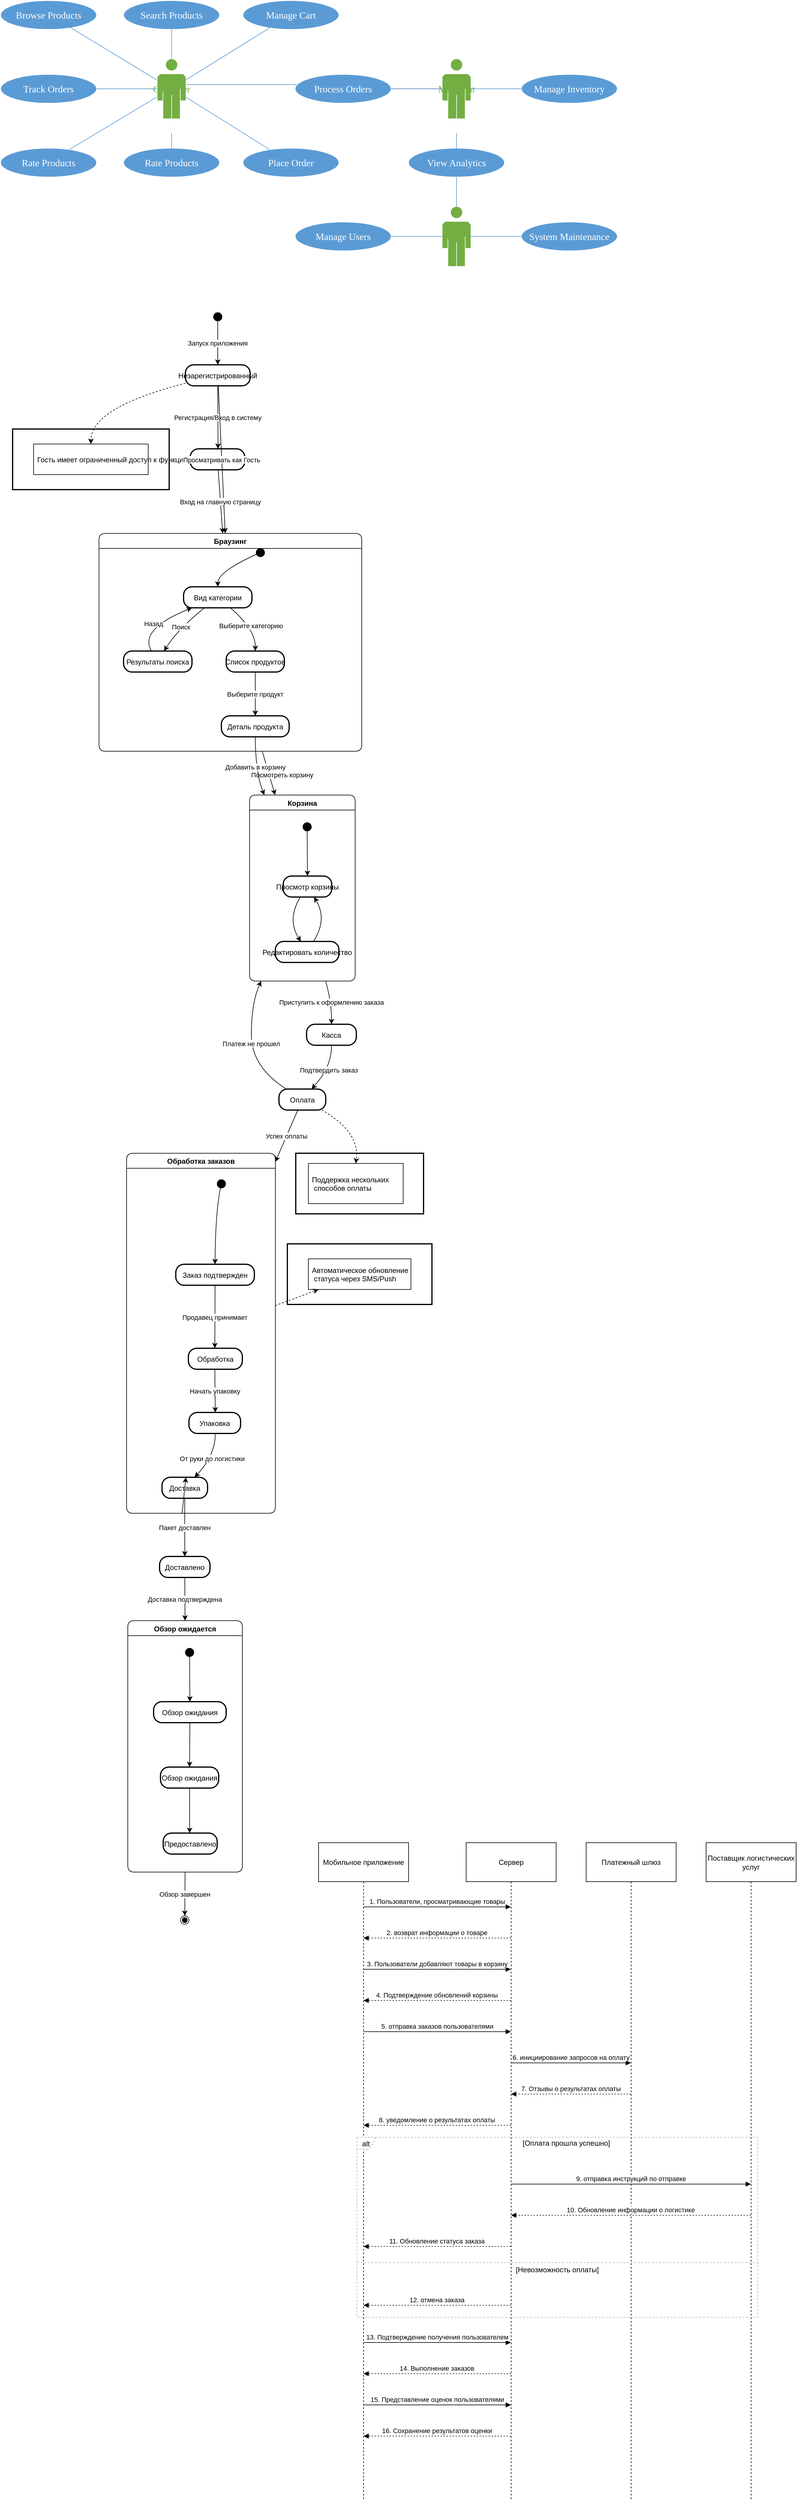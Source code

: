 <mxfile version="24.8.4">
  <diagram name="第 1 页" id="wwY3xmJCHLe45yV9o_6J">
    <mxGraphModel dx="892" dy="1092" grid="1" gridSize="10" guides="1" tooltips="1" connect="1" arrows="1" fold="1" page="1" pageScale="1" pageWidth="827" pageHeight="1169" math="0" shadow="0">
      <root>
        <mxCell id="0" />
        <mxCell id="1" parent="0" />
        <mxCell id="V42VJBwkG84j1yjDxVRs-54" style="vsdxID=21;fillColor=none;gradientColor=none;shape=stencil(TY1LDoAgDAWvQnoBcOGu9C4kVCEqEMDf7Y2wYfkmeTNYnEksSs1x49vb6jT44Dj7CoRLzLzmeAZLmEx1hEe8WDwaFIhXw6xAEu4+NDapkcp+6OZ/jzLZsvQB);strokeColor=#5b9bd5;labelBackgroundColor=#ffffff;rounded=0;html=1;whiteSpace=wrap;" parent="1" vertex="1">
          <mxGeometry x="1340" y="700" width="201" height="20" as="geometry" />
        </mxCell>
        <mxCell id="imO23gWqiiUHGOybNOLo-2" value="" style="ellipse;fillColor=strokeColor;" parent="1" vertex="1">
          <mxGeometry x="1395" y="1090" width="14" height="14" as="geometry" />
        </mxCell>
        <mxCell id="imO23gWqiiUHGOybNOLo-3" value="Незарегистрированный" style="rounded=1;arcSize=40;strokeWidth=2" parent="1" vertex="1">
          <mxGeometry x="1348" y="1177" width="108" height="35" as="geometry" />
        </mxCell>
        <mxCell id="imO23gWqiiUHGOybNOLo-4" value="Registered" style="rounded=1;arcSize=40;strokeWidth=2" parent="1" vertex="1">
          <mxGeometry x="1356" y="1317" width="91" height="35" as="geometry" />
        </mxCell>
        <mxCell id="imO23gWqiiUHGOybNOLo-5" value="Браузинг" style="swimlane;fontStyle=1;align=center;verticalAlign=middle;startSize=25;container=0;collapsible=0;rounded=1;arcSize=14;dropTarget=0;" parent="1" vertex="1">
          <mxGeometry x="1204" y="1458" width="438" height="363" as="geometry" />
        </mxCell>
        <mxCell id="imO23gWqiiUHGOybNOLo-6" value="" style="ellipse;fillColor=strokeColor;" parent="1" vertex="1">
          <mxGeometry x="1466" y="1483" width="14" height="14" as="geometry" />
        </mxCell>
        <mxCell id="imO23gWqiiUHGOybNOLo-7" value="Вид категории" style="rounded=1;arcSize=40;strokeWidth=2" parent="1" vertex="1">
          <mxGeometry x="1345" y="1547" width="114" height="35" as="geometry" />
        </mxCell>
        <mxCell id="imO23gWqiiUHGOybNOLo-8" value="Результаты поиска" style="rounded=1;arcSize=40;strokeWidth=2" parent="1" vertex="1">
          <mxGeometry x="1245" y="1654" width="114" height="35" as="geometry" />
        </mxCell>
        <mxCell id="imO23gWqiiUHGOybNOLo-9" value="Список продуктов" style="rounded=1;arcSize=40;strokeWidth=2" parent="1" vertex="1">
          <mxGeometry x="1416" y="1654" width="97" height="35" as="geometry" />
        </mxCell>
        <mxCell id="imO23gWqiiUHGOybNOLo-10" value="Деталь продукта" style="rounded=1;arcSize=40;strokeWidth=2" parent="1" vertex="1">
          <mxGeometry x="1408" y="1762" width="113" height="35" as="geometry" />
        </mxCell>
        <mxCell id="imO23gWqiiUHGOybNOLo-11" value="Корзина" style="swimlane;fontStyle=1;align=center;verticalAlign=middle;startSize=25;container=0;collapsible=0;rounded=1;arcSize=14;dropTarget=0;verticalAlign=top;" parent="1" vertex="1">
          <mxGeometry x="1455" y="1894" width="176" height="310" as="geometry" />
        </mxCell>
        <mxCell id="imO23gWqiiUHGOybNOLo-12" value="" style="ellipse;fillColor=strokeColor;" parent="imO23gWqiiUHGOybNOLo-11" vertex="1">
          <mxGeometry x="89" y="46" width="14" height="14" as="geometry" />
        </mxCell>
        <mxCell id="imO23gWqiiUHGOybNOLo-13" value="Просмотр корзины" style="rounded=1;arcSize=40;strokeWidth=2" parent="imO23gWqiiUHGOybNOLo-11" vertex="1">
          <mxGeometry x="56" y="135" width="81" height="35" as="geometry" />
        </mxCell>
        <mxCell id="imO23gWqiiUHGOybNOLo-14" value="Редактировать количество" style="rounded=1;arcSize=40;strokeWidth=2" parent="imO23gWqiiUHGOybNOLo-11" vertex="1">
          <mxGeometry x="43" y="244" width="106" height="35" as="geometry" />
        </mxCell>
        <mxCell id="imO23gWqiiUHGOybNOLo-15" value="" style="curved=1;startArrow=none;;exitX=0.51;exitY=0.96;entryX=0.5;entryY=-0.01;rounded=0;" parent="imO23gWqiiUHGOybNOLo-11" source="imO23gWqiiUHGOybNOLo-12" target="imO23gWqiiUHGOybNOLo-13" edge="1">
          <mxGeometry relative="1" as="geometry">
            <Array as="points" />
          </mxGeometry>
        </mxCell>
        <mxCell id="imO23gWqiiUHGOybNOLo-16" value="" style="curved=1;startArrow=none;;exitX=0.36;exitY=0.98;entryX=0.4;entryY=0;rounded=0;" parent="imO23gWqiiUHGOybNOLo-11" source="imO23gWqiiUHGOybNOLo-13" target="imO23gWqiiUHGOybNOLo-14" edge="1">
          <mxGeometry relative="1" as="geometry">
            <Array as="points">
              <mxPoint x="62" y="207" />
            </Array>
          </mxGeometry>
        </mxCell>
        <mxCell id="imO23gWqiiUHGOybNOLo-17" value="" style="curved=1;startArrow=none;;exitX=0.6;exitY=0;entryX=0.63;entryY=0.98;rounded=0;" parent="imO23gWqiiUHGOybNOLo-11" source="imO23gWqiiUHGOybNOLo-14" target="imO23gWqiiUHGOybNOLo-13" edge="1">
          <mxGeometry relative="1" as="geometry">
            <Array as="points">
              <mxPoint x="130" y="207" />
            </Array>
          </mxGeometry>
        </mxCell>
        <mxCell id="imO23gWqiiUHGOybNOLo-18" value="Касса" style="rounded=1;arcSize=40;strokeWidth=2" parent="1" vertex="1">
          <mxGeometry x="1550" y="2276" width="83" height="35" as="geometry" />
        </mxCell>
        <mxCell id="imO23gWqiiUHGOybNOLo-19" value="Оплата" style="rounded=1;arcSize=40;strokeWidth=2" parent="1" vertex="1">
          <mxGeometry x="1504" y="2384" width="78" height="35" as="geometry" />
        </mxCell>
        <mxCell id="imO23gWqiiUHGOybNOLo-20" value="Обработка заказов" style="swimlane;fontStyle=1;align=center;verticalAlign=middle;startSize=25;container=0;collapsible=0;rounded=1;arcSize=14;dropTarget=0;" parent="1" vertex="1">
          <mxGeometry x="1250" y="2491" width="248" height="600" as="geometry" />
        </mxCell>
        <mxCell id="imO23gWqiiUHGOybNOLo-21" value="" style="ellipse;fillColor=strokeColor;" parent="1" vertex="1">
          <mxGeometry x="1401" y="2535" width="14" height="14" as="geometry" />
        </mxCell>
        <mxCell id="imO23gWqiiUHGOybNOLo-22" value="Заказ подтвержден" style="rounded=1;arcSize=40;strokeWidth=2" parent="1" vertex="1">
          <mxGeometry x="1332" y="2676" width="131" height="35" as="geometry" />
        </mxCell>
        <mxCell id="imO23gWqiiUHGOybNOLo-23" value="Обработка" style="rounded=1;arcSize=40;strokeWidth=2" parent="1" vertex="1">
          <mxGeometry x="1353" y="2816" width="90" height="35" as="geometry" />
        </mxCell>
        <mxCell id="imO23gWqiiUHGOybNOLo-24" value="Упаковка" style="rounded=1;arcSize=40;strokeWidth=2" parent="1" vertex="1">
          <mxGeometry x="1354" y="2923" width="86" height="35" as="geometry" />
        </mxCell>
        <mxCell id="imO23gWqiiUHGOybNOLo-25" value="Доставка" style="rounded=1;arcSize=40;strokeWidth=2" parent="1" vertex="1">
          <mxGeometry x="1309" y="3031" width="76" height="35" as="geometry" />
        </mxCell>
        <mxCell id="imO23gWqiiUHGOybNOLo-26" value="Доставлено" style="rounded=1;arcSize=40;strokeWidth=2" parent="1" vertex="1">
          <mxGeometry x="1305" y="3163" width="84" height="35" as="geometry" />
        </mxCell>
        <mxCell id="imO23gWqiiUHGOybNOLo-27" value="Обзор ожидается" style="swimlane;fontStyle=1;align=center;verticalAlign=middle;startSize=25;container=0;collapsible=0;rounded=1;arcSize=14;dropTarget=0;verticalAlign=top;" parent="1" vertex="1">
          <mxGeometry x="1252" y="3270" width="191" height="419" as="geometry" />
        </mxCell>
        <mxCell id="imO23gWqiiUHGOybNOLo-28" value="" style="ellipse;fillColor=strokeColor;" parent="imO23gWqiiUHGOybNOLo-27" vertex="1">
          <mxGeometry x="96" y="46" width="14" height="14" as="geometry" />
        </mxCell>
        <mxCell id="imO23gWqiiUHGOybNOLo-29" value="Обзор ожидания" style="rounded=1;arcSize=40;strokeWidth=2" parent="imO23gWqiiUHGOybNOLo-27" vertex="1">
          <mxGeometry x="43" y="135" width="121" height="35" as="geometry" />
        </mxCell>
        <mxCell id="imO23gWqiiUHGOybNOLo-30" value="Обзор ожидания" style="rounded=1;arcSize=40;strokeWidth=2" parent="imO23gWqiiUHGOybNOLo-27" vertex="1">
          <mxGeometry x="54.5" y="244" width="97" height="35" as="geometry" />
        </mxCell>
        <mxCell id="imO23gWqiiUHGOybNOLo-31" value="Предоставлено" style="rounded=1;arcSize=40;strokeWidth=2" parent="imO23gWqiiUHGOybNOLo-27" vertex="1">
          <mxGeometry x="59" y="354" width="90" height="35" as="geometry" />
        </mxCell>
        <mxCell id="imO23gWqiiUHGOybNOLo-32" value="" style="curved=1;startArrow=none;;exitX=0.52;exitY=0.96;entryX=0.5;entryY=-0.01;rounded=0;" parent="imO23gWqiiUHGOybNOLo-27" source="imO23gWqiiUHGOybNOLo-28" target="imO23gWqiiUHGOybNOLo-29" edge="1">
          <mxGeometry relative="1" as="geometry">
            <Array as="points" />
          </mxGeometry>
        </mxCell>
        <mxCell id="imO23gWqiiUHGOybNOLo-33" value="" style="curved=1;startArrow=none;;exitX=0.5;exitY=0.98;entryX=0.5;entryY=0;rounded=0;" parent="imO23gWqiiUHGOybNOLo-27" source="imO23gWqiiUHGOybNOLo-29" target="imO23gWqiiUHGOybNOLo-30" edge="1">
          <mxGeometry relative="1" as="geometry">
            <Array as="points" />
          </mxGeometry>
        </mxCell>
        <mxCell id="imO23gWqiiUHGOybNOLo-34" value="" style="curved=1;startArrow=none;;exitX=0.5;exitY=1;entryX=0.49;entryY=0;rounded=0;" parent="imO23gWqiiUHGOybNOLo-27" source="imO23gWqiiUHGOybNOLo-30" target="imO23gWqiiUHGOybNOLo-31" edge="1">
          <mxGeometry relative="1" as="geometry">
            <Array as="points" />
          </mxGeometry>
        </mxCell>
        <mxCell id="imO23gWqiiUHGOybNOLo-35" value="" style="ellipse;shape=endState;fillColor=strokeColor;" parent="1" vertex="1">
          <mxGeometry x="1340" y="3762" width="14" height="14" as="geometry" />
        </mxCell>
        <mxCell id="imO23gWqiiUHGOybNOLo-36" value="Guest has limited access&#xa;        to features" style="whiteSpace=wrap;strokeWidth=2;" parent="1" vertex="1">
          <mxGeometry x="1060" y="1284" width="261" height="101" as="geometry" />
        </mxCell>
        <mxCell id="imO23gWqiiUHGOybNOLo-37" value="Гость имеет ограниченный доступ к функциям" style="align=left;spacingLeft=4;" parent="1" vertex="1">
          <mxGeometry x="1095" y="1309" width="191" height="51" as="geometry" />
        </mxCell>
        <mxCell id="imO23gWqiiUHGOybNOLo-38" value="Supports multiple&#xa;        payment methods" style="whiteSpace=wrap;strokeWidth=2;" parent="1" vertex="1">
          <mxGeometry x="1532" y="2491" width="213" height="101" as="geometry" />
        </mxCell>
        <mxCell id="imO23gWqiiUHGOybNOLo-39" value="Поддержка нескольких&#xa; способов оплаты" style="align=left;spacingLeft=4;" parent="1" vertex="1">
          <mxGeometry x="1553" y="2508" width="158" height="67" as="geometry" />
        </mxCell>
        <mxCell id="imO23gWqiiUHGOybNOLo-40" value="Automated status&#xa;        updates via SMS/Push" style="whiteSpace=wrap;strokeWidth=2;" parent="1" vertex="1">
          <mxGeometry x="1518" y="2642" width="241" height="101" as="geometry" />
        </mxCell>
        <mxCell id="imO23gWqiiUHGOybNOLo-41" value="Автоматическое обновление&#xa; статуса через SMS/Push" style="align=left;spacingLeft=4;" parent="1" vertex="1">
          <mxGeometry x="1553" y="2667" width="171" height="51" as="geometry" />
        </mxCell>
        <mxCell id="imO23gWqiiUHGOybNOLo-42" value="Запуск приложения" style="curved=1;startArrow=none;;exitX=0.51;exitY=1;entryX=0.5;entryY=-0.01;rounded=0;" parent="1" source="imO23gWqiiUHGOybNOLo-2" target="imO23gWqiiUHGOybNOLo-3" edge="1">
          <mxGeometry relative="1" as="geometry">
            <Array as="points" />
          </mxGeometry>
        </mxCell>
        <mxCell id="imO23gWqiiUHGOybNOLo-43" value="Регистрация/Вход в систему" style="curved=1;startArrow=none;;exitX=0.5;exitY=0.98;entryX=0.51;entryY=0.01;rounded=0;" parent="1" source="imO23gWqiiUHGOybNOLo-3" target="imO23gWqiiUHGOybNOLo-4" edge="1">
          <mxGeometry relative="1" as="geometry">
            <Array as="points" />
          </mxGeometry>
        </mxCell>
        <mxCell id="imO23gWqiiUHGOybNOLo-44" value="" style="curved=1;startArrow=none;;exitX=-0.02;exitY=0.72;entryX=0.5;entryY=0;rounded=0;" parent="1" source="imO23gWqiiUHGOybNOLo-6" target="imO23gWqiiUHGOybNOLo-7" edge="1">
          <mxGeometry relative="1" as="geometry">
            <Array as="points">
              <mxPoint x="1402" y="1522" />
            </Array>
          </mxGeometry>
        </mxCell>
        <mxCell id="imO23gWqiiUHGOybNOLo-45" value="Поиск" style="curved=1;startArrow=none;;exitX=0.31;exitY=0.99;entryX=0.59;entryY=0.01;rounded=0;" parent="1" source="imO23gWqiiUHGOybNOLo-7" target="imO23gWqiiUHGOybNOLo-8" edge="1">
          <mxGeometry relative="1" as="geometry">
            <Array as="points">
              <mxPoint x="1335" y="1618" />
            </Array>
          </mxGeometry>
        </mxCell>
        <mxCell id="imO23gWqiiUHGOybNOLo-46" value="Назад" style="curved=1;startArrow=none;;exitX=0.41;exitY=0.01;entryX=0.13;entryY=0.99;rounded=0;" parent="1" source="imO23gWqiiUHGOybNOLo-8" target="imO23gWqiiUHGOybNOLo-7" edge="1">
          <mxGeometry relative="1" as="geometry">
            <Array as="points">
              <mxPoint x="1270" y="1618" />
            </Array>
          </mxGeometry>
        </mxCell>
        <mxCell id="imO23gWqiiUHGOybNOLo-47" value="Выберите категорию" style="curved=1;startArrow=none;;exitX=0.68;exitY=0.99;entryX=0.5;entryY=0.01;rounded=0;" parent="1" source="imO23gWqiiUHGOybNOLo-7" target="imO23gWqiiUHGOybNOLo-9" edge="1">
          <mxGeometry relative="1" as="geometry">
            <Array as="points">
              <mxPoint x="1465" y="1618" />
            </Array>
          </mxGeometry>
        </mxCell>
        <mxCell id="imO23gWqiiUHGOybNOLo-48" value="Выберите продукт" style="curved=1;startArrow=none;;exitX=0.5;exitY=1;entryX=0.5;entryY=-0.01;rounded=0;" parent="1" source="imO23gWqiiUHGOybNOLo-9" target="imO23gWqiiUHGOybNOLo-10" edge="1">
          <mxGeometry relative="1" as="geometry">
            <Array as="points" />
          </mxGeometry>
        </mxCell>
        <mxCell id="imO23gWqiiUHGOybNOLo-49" value="Подтвердить заказ" style="curved=1;startArrow=none;;exitX=0.5;exitY=1;entryX=0.7;entryY=-0.01;rounded=0;" parent="1" source="imO23gWqiiUHGOybNOLo-18" target="imO23gWqiiUHGOybNOLo-19" edge="1">
          <mxGeometry relative="1" as="geometry">
            <Array as="points">
              <mxPoint x="1592" y="2347" />
            </Array>
          </mxGeometry>
        </mxCell>
        <mxCell id="imO23gWqiiUHGOybNOLo-50" value="" style="curved=1;startArrow=none;;exitX=0.37;exitY=0.97;entryX=0.5;entryY=-0.01;rounded=0;" parent="1" source="imO23gWqiiUHGOybNOLo-21" target="imO23gWqiiUHGOybNOLo-22" edge="1">
          <mxGeometry relative="1" as="geometry">
            <Array as="points">
              <mxPoint x="1398" y="2592" />
            </Array>
          </mxGeometry>
        </mxCell>
        <mxCell id="imO23gWqiiUHGOybNOLo-51" value="Продавец принимает" style="curved=1;startArrow=none;;exitX=0.5;exitY=0.98;entryX=0.49;entryY=0;rounded=0;" parent="1" source="imO23gWqiiUHGOybNOLo-22" target="imO23gWqiiUHGOybNOLo-23" edge="1">
          <mxGeometry x="0.009" relative="1" as="geometry">
            <Array as="points" />
            <mxPoint as="offset" />
          </mxGeometry>
        </mxCell>
        <mxCell id="imO23gWqiiUHGOybNOLo-52" value="Начать упаковку" style="curved=1;startArrow=none;;exitX=0.49;exitY=0.99;entryX=0.51;entryY=0.01;rounded=0;" parent="1" source="imO23gWqiiUHGOybNOLo-23" target="imO23gWqiiUHGOybNOLo-24" edge="1">
          <mxGeometry relative="1" as="geometry">
            <Array as="points" />
          </mxGeometry>
        </mxCell>
        <mxCell id="imO23gWqiiUHGOybNOLo-53" value="От руки до логистики" style="curved=1;startArrow=none;;exitX=0.51;exitY=1;entryX=0.72;entryY=-0.01;rounded=0;" parent="1" source="imO23gWqiiUHGOybNOLo-24" target="imO23gWqiiUHGOybNOLo-25" edge="1">
          <mxGeometry relative="1" as="geometry">
            <Array as="points">
              <mxPoint x="1398" y="2994" />
            </Array>
          </mxGeometry>
        </mxCell>
        <mxCell id="imO23gWqiiUHGOybNOLo-54" value="Пакет доставлен" style="curved=1;startArrow=none;;exitX=0.5;exitY=0.98;entryX=0.5;entryY=0;rounded=0;" parent="1" source="imO23gWqiiUHGOybNOLo-25" target="imO23gWqiiUHGOybNOLo-26" edge="1">
          <mxGeometry relative="1" as="geometry">
            <Array as="points" />
          </mxGeometry>
        </mxCell>
        <mxCell id="imO23gWqiiUHGOybNOLo-55" value="" style="curved=1;dashed=1;startArrow=none;;exitX=0;exitY=0.88;entryX=0.5;entryY=0;rounded=0;" parent="1" source="imO23gWqiiUHGOybNOLo-3" target="imO23gWqiiUHGOybNOLo-37" edge="1">
          <mxGeometry relative="1" as="geometry">
            <Array as="points">
              <mxPoint x="1191" y="1248" />
            </Array>
          </mxGeometry>
        </mxCell>
        <mxCell id="imO23gWqiiUHGOybNOLo-56" value="" style="curved=1;dashed=1;startArrow=none;;exitX=0.9;exitY=0.98;entryX=0.5;entryY=0;rounded=0;" parent="1" source="imO23gWqiiUHGOybNOLo-19" target="imO23gWqiiUHGOybNOLo-39" edge="1">
          <mxGeometry relative="1" as="geometry">
            <Array as="points">
              <mxPoint x="1639" y="2455" />
            </Array>
          </mxGeometry>
        </mxCell>
        <mxCell id="imO23gWqiiUHGOybNOLo-57" value="Просматривать как Гость" style="curved=1;startArrow=none;;rounded=0;" parent="1" source="imO23gWqiiUHGOybNOLo-3" target="imO23gWqiiUHGOybNOLo-5" edge="1">
          <mxGeometry relative="1" as="geometry">
            <Array as="points" />
          </mxGeometry>
        </mxCell>
        <mxCell id="imO23gWqiiUHGOybNOLo-58" value="Вход на главную страницу" style="curved=1;startArrow=none;;rounded=0;" parent="1" source="imO23gWqiiUHGOybNOLo-4" target="imO23gWqiiUHGOybNOLo-5" edge="1">
          <mxGeometry x="-0.003" relative="1" as="geometry">
            <Array as="points" />
            <mxPoint as="offset" />
          </mxGeometry>
        </mxCell>
        <mxCell id="imO23gWqiiUHGOybNOLo-59" value="Посмотреть корзину" style="curved=1;startArrow=none;;rounded=0;" parent="1" source="imO23gWqiiUHGOybNOLo-5" target="imO23gWqiiUHGOybNOLo-11" edge="1">
          <mxGeometry x="0.234" y="21" relative="1" as="geometry">
            <Array as="points" />
            <mxPoint as="offset" />
          </mxGeometry>
        </mxCell>
        <mxCell id="imO23gWqiiUHGOybNOLo-60" value="Добавить в корзину" style="curved=1;startArrow=none;;exitX=0.5;exitY=0.98;entryX=0.14;entryY=0;rounded=0;" parent="1" source="imO23gWqiiUHGOybNOLo-10" target="imO23gWqiiUHGOybNOLo-11" edge="1">
          <mxGeometry relative="1" as="geometry">
            <Array as="points">
              <mxPoint x="1465" y="1858" />
            </Array>
          </mxGeometry>
        </mxCell>
        <mxCell id="imO23gWqiiUHGOybNOLo-61" value="Приступить к оформлению заказа" style="curved=1;startArrow=none;;exitX=0.72;exitY=1;entryX=0.5;entryY=0.01;rounded=0;" parent="1" source="imO23gWqiiUHGOybNOLo-11" target="imO23gWqiiUHGOybNOLo-18" edge="1">
          <mxGeometry relative="1" as="geometry">
            <Array as="points">
              <mxPoint x="1592" y="2240" />
            </Array>
          </mxGeometry>
        </mxCell>
        <mxCell id="imO23gWqiiUHGOybNOLo-62" value="Платеж не прошел" style="curved=1;startArrow=none;;exitX=0.15;exitY=-0.01;entryX=0.11;entryY=1;rounded=0;" parent="1" source="imO23gWqiiUHGOybNOLo-19" target="imO23gWqiiUHGOybNOLo-11" edge="1">
          <mxGeometry relative="1" as="geometry">
            <Array as="points">
              <mxPoint x="1458" y="2347" />
              <mxPoint x="1458" y="2240" />
            </Array>
          </mxGeometry>
        </mxCell>
        <mxCell id="imO23gWqiiUHGOybNOLo-63" value="Успех оплаты" style="curved=1;startArrow=none;;rounded=0;" parent="1" source="imO23gWqiiUHGOybNOLo-19" target="imO23gWqiiUHGOybNOLo-20" edge="1">
          <mxGeometry relative="1" as="geometry">
            <Array as="points" />
          </mxGeometry>
        </mxCell>
        <mxCell id="imO23gWqiiUHGOybNOLo-64" value="" style="curved=1;startArrow=none;;rounded=0;" parent="1" source="imO23gWqiiUHGOybNOLo-20" target="imO23gWqiiUHGOybNOLo-25" edge="1">
          <mxGeometry relative="1" as="geometry">
            <Array as="points" />
          </mxGeometry>
        </mxCell>
        <mxCell id="imO23gWqiiUHGOybNOLo-65" value="Доставка подтверждена" style="curved=1;startArrow=none;;exitX=0.5;exitY=0.99;entryX=0.5;entryY=0;rounded=0;" parent="1" source="imO23gWqiiUHGOybNOLo-26" target="imO23gWqiiUHGOybNOLo-27" edge="1">
          <mxGeometry relative="1" as="geometry">
            <Array as="points" />
          </mxGeometry>
        </mxCell>
        <mxCell id="imO23gWqiiUHGOybNOLo-66" value="Обзор завершен" style="curved=1;startArrow=none;;exitX=0.5;exitY=1;entryX=0.51;entryY=0.03;rounded=0;" parent="1" source="imO23gWqiiUHGOybNOLo-27" target="imO23gWqiiUHGOybNOLo-35" edge="1">
          <mxGeometry relative="1" as="geometry">
            <Array as="points" />
          </mxGeometry>
        </mxCell>
        <mxCell id="imO23gWqiiUHGOybNOLo-67" value="" style="curved=1;dashed=1;startArrow=none;;rounded=0;" parent="1" source="imO23gWqiiUHGOybNOLo-20" target="imO23gWqiiUHGOybNOLo-41" edge="1">
          <mxGeometry relative="1" as="geometry">
            <Array as="points" />
          </mxGeometry>
        </mxCell>
        <mxCell id="iaK-Wa7Srh3nXlBvaMrI-2" value="Мобильное приложение" style="shape=umlLifeline;perimeter=lifelinePerimeter;whiteSpace=wrap;container=1;dropTarget=0;collapsible=0;recursiveResize=0;outlineConnect=0;portConstraint=eastwest;newEdgeStyle={&quot;edgeStyle&quot;:&quot;elbowEdgeStyle&quot;,&quot;elbow&quot;:&quot;vertical&quot;,&quot;curved&quot;:0,&quot;rounded&quot;:0};size=65;" vertex="1" parent="1">
          <mxGeometry x="1570" y="3640" width="150" height="1094" as="geometry" />
        </mxCell>
        <mxCell id="iaK-Wa7Srh3nXlBvaMrI-3" value="Сервер" style="shape=umlLifeline;perimeter=lifelinePerimeter;whiteSpace=wrap;container=1;dropTarget=0;collapsible=0;recursiveResize=0;outlineConnect=0;portConstraint=eastwest;newEdgeStyle={&quot;edgeStyle&quot;:&quot;elbowEdgeStyle&quot;,&quot;elbow&quot;:&quot;vertical&quot;,&quot;curved&quot;:0,&quot;rounded&quot;:0};size=65;" vertex="1" parent="1">
          <mxGeometry x="1816" y="3640" width="150" height="1094" as="geometry" />
        </mxCell>
        <mxCell id="iaK-Wa7Srh3nXlBvaMrI-4" value="Платежный шлюз" style="shape=umlLifeline;perimeter=lifelinePerimeter;whiteSpace=wrap;container=1;dropTarget=0;collapsible=0;recursiveResize=0;outlineConnect=0;portConstraint=eastwest;newEdgeStyle={&quot;edgeStyle&quot;:&quot;elbowEdgeStyle&quot;,&quot;elbow&quot;:&quot;vertical&quot;,&quot;curved&quot;:0,&quot;rounded&quot;:0};size=65;" vertex="1" parent="1">
          <mxGeometry x="2016" y="3640" width="150" height="1094" as="geometry" />
        </mxCell>
        <mxCell id="iaK-Wa7Srh3nXlBvaMrI-5" value="Поставщик логистических услуг" style="shape=umlLifeline;perimeter=lifelinePerimeter;whiteSpace=wrap;container=1;dropTarget=0;collapsible=0;recursiveResize=0;outlineConnect=0;portConstraint=eastwest;newEdgeStyle={&quot;edgeStyle&quot;:&quot;elbowEdgeStyle&quot;,&quot;elbow&quot;:&quot;vertical&quot;,&quot;curved&quot;:0,&quot;rounded&quot;:0};size=65;" vertex="1" parent="1">
          <mxGeometry x="2216" y="3640" width="150" height="1094" as="geometry" />
        </mxCell>
        <mxCell id="iaK-Wa7Srh3nXlBvaMrI-6" value="alt" style="shape=umlFrame;dashed=1;pointerEvents=0;dropTarget=0;strokeColor=#B3B3B3;height=20;width=30" vertex="1" parent="1">
          <mxGeometry x="1634" y="4131" width="668" height="300" as="geometry" />
        </mxCell>
        <mxCell id="iaK-Wa7Srh3nXlBvaMrI-7" value="[Оплата прошла успешно]" style="text;strokeColor=none;fillColor=none;align=center;verticalAlign=middle;whiteSpace=wrap;" vertex="1" parent="iaK-Wa7Srh3nXlBvaMrI-6">
          <mxGeometry x="30" width="638" height="20" as="geometry" />
        </mxCell>
        <mxCell id="iaK-Wa7Srh3nXlBvaMrI-8" value="[Невозможность оплаты]" style="shape=line;dashed=1;whiteSpace=wrap;verticalAlign=top;labelPosition=center;verticalLabelPosition=middle;align=center;strokeColor=#B3B3B3;" vertex="1" parent="iaK-Wa7Srh3nXlBvaMrI-6">
          <mxGeometry y="207" width="668" height="4" as="geometry" />
        </mxCell>
        <mxCell id="iaK-Wa7Srh3nXlBvaMrI-9" value="1. Пользователи, просматривающие товары" style="verticalAlign=bottom;edgeStyle=elbowEdgeStyle;elbow=vertical;curved=0;rounded=0;endArrow=block;" edge="1" parent="1" source="iaK-Wa7Srh3nXlBvaMrI-2" target="iaK-Wa7Srh3nXlBvaMrI-3">
          <mxGeometry relative="1" as="geometry">
            <Array as="points">
              <mxPoint x="1777" y="3747" />
            </Array>
          </mxGeometry>
        </mxCell>
        <mxCell id="iaK-Wa7Srh3nXlBvaMrI-10" value="2. возврат информации о товаре" style="verticalAlign=bottom;edgeStyle=elbowEdgeStyle;elbow=horizontal;curved=0;rounded=0;dashed=1;dashPattern=2 3;endArrow=block;" edge="1" parent="1" source="iaK-Wa7Srh3nXlBvaMrI-3" target="iaK-Wa7Srh3nXlBvaMrI-2">
          <mxGeometry relative="1" as="geometry">
            <Array as="points">
              <mxPoint x="1780" y="3799" />
            </Array>
          </mxGeometry>
        </mxCell>
        <mxCell id="iaK-Wa7Srh3nXlBvaMrI-11" value="3. Пользователи добавляют товары в корзину" style="verticalAlign=bottom;edgeStyle=elbowEdgeStyle;elbow=vertical;curved=0;rounded=0;endArrow=block;" edge="1" parent="1" source="iaK-Wa7Srh3nXlBvaMrI-2" target="iaK-Wa7Srh3nXlBvaMrI-3">
          <mxGeometry relative="1" as="geometry">
            <Array as="points">
              <mxPoint x="1777" y="3851" />
            </Array>
          </mxGeometry>
        </mxCell>
        <mxCell id="iaK-Wa7Srh3nXlBvaMrI-12" value="4. Подтверждение обновлений корзины" style="verticalAlign=bottom;edgeStyle=elbowEdgeStyle;elbow=vertical;curved=0;rounded=0;dashed=1;dashPattern=2 3;endArrow=block;" edge="1" parent="1" source="iaK-Wa7Srh3nXlBvaMrI-3" target="iaK-Wa7Srh3nXlBvaMrI-2">
          <mxGeometry relative="1" as="geometry">
            <Array as="points">
              <mxPoint x="1780" y="3903" />
            </Array>
          </mxGeometry>
        </mxCell>
        <mxCell id="iaK-Wa7Srh3nXlBvaMrI-13" value="5. отправка заказов пользователями" style="verticalAlign=bottom;edgeStyle=elbowEdgeStyle;elbow=vertical;curved=0;rounded=0;endArrow=block;" edge="1" parent="1" source="iaK-Wa7Srh3nXlBvaMrI-2" target="iaK-Wa7Srh3nXlBvaMrI-3">
          <mxGeometry relative="1" as="geometry">
            <Array as="points">
              <mxPoint x="1777" y="3955" />
            </Array>
          </mxGeometry>
        </mxCell>
        <mxCell id="iaK-Wa7Srh3nXlBvaMrI-14" value="6. инициирование запросов на оплату" style="verticalAlign=bottom;edgeStyle=elbowEdgeStyle;elbow=vertical;curved=0;rounded=0;endArrow=block;" edge="1" parent="1" source="iaK-Wa7Srh3nXlBvaMrI-3" target="iaK-Wa7Srh3nXlBvaMrI-4">
          <mxGeometry relative="1" as="geometry">
            <Array as="points">
              <mxPoint x="2000" y="4007" />
            </Array>
          </mxGeometry>
        </mxCell>
        <mxCell id="iaK-Wa7Srh3nXlBvaMrI-15" value="7. Отзывы о результатах оплаты" style="verticalAlign=bottom;edgeStyle=elbowEdgeStyle;elbow=vertical;curved=0;rounded=0;dashed=1;dashPattern=2 3;endArrow=block;" edge="1" parent="1" source="iaK-Wa7Srh3nXlBvaMrI-4" target="iaK-Wa7Srh3nXlBvaMrI-3">
          <mxGeometry x="-0.001" relative="1" as="geometry">
            <Array as="points">
              <mxPoint x="2003" y="4059" />
            </Array>
            <mxPoint as="offset" />
          </mxGeometry>
        </mxCell>
        <mxCell id="iaK-Wa7Srh3nXlBvaMrI-16" value="8. уведомление о результатах оплаты" style="verticalAlign=bottom;edgeStyle=elbowEdgeStyle;elbow=horizontal;curved=0;rounded=0;dashed=1;dashPattern=2 3;endArrow=block;" edge="1" parent="1" source="iaK-Wa7Srh3nXlBvaMrI-3" target="iaK-Wa7Srh3nXlBvaMrI-2">
          <mxGeometry relative="1" as="geometry">
            <Array as="points">
              <mxPoint x="1780" y="4111" />
            </Array>
          </mxGeometry>
        </mxCell>
        <mxCell id="iaK-Wa7Srh3nXlBvaMrI-17" value="9. отправка инструкций по отправке" style="verticalAlign=bottom;edgeStyle=elbowEdgeStyle;elbow=vertical;curved=0;rounded=0;endArrow=block;" edge="1" parent="1" source="iaK-Wa7Srh3nXlBvaMrI-3" target="iaK-Wa7Srh3nXlBvaMrI-5">
          <mxGeometry relative="1" as="geometry">
            <Array as="points">
              <mxPoint x="2100" y="4209" />
            </Array>
          </mxGeometry>
        </mxCell>
        <mxCell id="iaK-Wa7Srh3nXlBvaMrI-18" value="10. Обновление информации о логистике" style="verticalAlign=bottom;edgeStyle=elbowEdgeStyle;elbow=vertical;curved=0;rounded=0;dashed=1;dashPattern=2 3;endArrow=block;" edge="1" parent="1" source="iaK-Wa7Srh3nXlBvaMrI-5" target="iaK-Wa7Srh3nXlBvaMrI-3">
          <mxGeometry relative="1" as="geometry">
            <Array as="points">
              <mxPoint x="2103" y="4261" />
            </Array>
          </mxGeometry>
        </mxCell>
        <mxCell id="iaK-Wa7Srh3nXlBvaMrI-19" value="11. Обновление статуса заказа" style="verticalAlign=bottom;edgeStyle=elbowEdgeStyle;elbow=vertical;curved=0;rounded=0;dashed=1;dashPattern=2 3;endArrow=block;" edge="1" parent="1" source="iaK-Wa7Srh3nXlBvaMrI-3" target="iaK-Wa7Srh3nXlBvaMrI-2">
          <mxGeometry relative="1" as="geometry">
            <Array as="points">
              <mxPoint x="1780" y="4313" />
            </Array>
          </mxGeometry>
        </mxCell>
        <mxCell id="iaK-Wa7Srh3nXlBvaMrI-20" value="12. отмена заказа" style="verticalAlign=bottom;edgeStyle=elbowEdgeStyle;elbow=horizontal;curved=0;rounded=0;dashed=1;dashPattern=2 3;endArrow=block;" edge="1" parent="1" source="iaK-Wa7Srh3nXlBvaMrI-3" target="iaK-Wa7Srh3nXlBvaMrI-2">
          <mxGeometry relative="1" as="geometry">
            <Array as="points">
              <mxPoint x="1780" y="4411" />
            </Array>
          </mxGeometry>
        </mxCell>
        <mxCell id="iaK-Wa7Srh3nXlBvaMrI-21" value="13. Подтверждение получения пользователем" style="verticalAlign=bottom;edgeStyle=elbowEdgeStyle;elbow=vertical;curved=0;rounded=0;endArrow=block;" edge="1" parent="1" source="iaK-Wa7Srh3nXlBvaMrI-2" target="iaK-Wa7Srh3nXlBvaMrI-3">
          <mxGeometry relative="1" as="geometry">
            <Array as="points">
              <mxPoint x="1777" y="4473" />
            </Array>
          </mxGeometry>
        </mxCell>
        <mxCell id="iaK-Wa7Srh3nXlBvaMrI-22" value="14. Выполнение заказов" style="verticalAlign=bottom;edgeStyle=elbowEdgeStyle;elbow=vertical;curved=0;rounded=0;dashed=1;dashPattern=2 3;endArrow=block;" edge="1" parent="1" source="iaK-Wa7Srh3nXlBvaMrI-3" target="iaK-Wa7Srh3nXlBvaMrI-2">
          <mxGeometry relative="1" as="geometry">
            <Array as="points">
              <mxPoint x="1780" y="4525" />
            </Array>
          </mxGeometry>
        </mxCell>
        <mxCell id="iaK-Wa7Srh3nXlBvaMrI-23" value="15. Представление оценок пользователями" style="verticalAlign=bottom;edgeStyle=elbowEdgeStyle;elbow=vertical;curved=0;rounded=0;endArrow=block;" edge="1" parent="1" source="iaK-Wa7Srh3nXlBvaMrI-2" target="iaK-Wa7Srh3nXlBvaMrI-3">
          <mxGeometry relative="1" as="geometry">
            <Array as="points">
              <mxPoint x="1777" y="4577" />
            </Array>
          </mxGeometry>
        </mxCell>
        <mxCell id="iaK-Wa7Srh3nXlBvaMrI-24" value="16. Сохранение результатов оценки" style="verticalAlign=bottom;edgeStyle=elbowEdgeStyle;elbow=vertical;curved=0;rounded=0;dashed=1;dashPattern=2 3;endArrow=block;" edge="1" parent="1" source="iaK-Wa7Srh3nXlBvaMrI-3" target="iaK-Wa7Srh3nXlBvaMrI-2">
          <mxGeometry relative="1" as="geometry">
            <Array as="points">
              <mxPoint x="1780" y="4629" />
            </Array>
          </mxGeometry>
        </mxCell>
        <mxCell id="V42VJBwkG84j1yjDxVRs-23" parent="0" />
        <mxCell id="V42VJBwkG84j1yjDxVRs-24" value="&lt;font style=&quot;font-size:16px;font-family:SimSun;color:#73ae42;direction:ltr;letter-spacing:0px;line-height:120.0%;opacity:1&quot;&gt;Customer&#xa;&lt;/font&gt;" style="verticalAlign=middle;align=center;vsdxID=1;fillColor=#73ae42;gradientColor=none;shape=stencil(nZJdDoIwEISv0uw7v4JCUnqXRgs0VkqWKnh7KagBU4nxsV+n29nJ0K7mrSCdQX0WvTyZugDZ1AKlAUZLjaJCfW1OjLbc1Ixe9E2QoYA4BHIvIApDCBhVslnS1AUPK/id7VYsmmGcLmHugtaK673rp2wDpi74sWe6Rfc/SNfxvUPN/Wj/vLCc45HgtISfxEDQugMrPIR+lryEZPD4IDsPteFG6mYKUnGshDcO8ErFq1EHpOuFaJ/H7fErH3+PD+bGlFKpuV6WLRsVTN1jDw==);strokeColor=#ffffff;labelBackgroundColor=none;rounded=0;html=1;whiteSpace=wrap;" parent="V42VJBwkG84j1yjDxVRs-23" vertex="1">
          <mxGeometry x="1301" y="667" width="48" height="100" as="geometry" />
        </mxCell>
        <mxCell id="V42VJBwkG84j1yjDxVRs-25" value="&lt;font style=&quot;font-size:16px;font-family:SimSun;color:#73ae42;direction:ltr;letter-spacing:0px;line-height:120.0%;opacity:1&quot;&gt;Merchant&#xa;&lt;/font&gt;" style="verticalAlign=middle;align=center;vsdxID=2;fillColor=#73ae42;gradientColor=none;shape=stencil(nZJdDoIwEISv0uw7v4JCUnqXRgs0VkqWKnh7KagBU4nxsV+n29nJ0K7mrSCdQX0WvTyZugDZ1AKlAUZLjaJCfW1OjLbc1Ixe9E2QoYA4BHIvIApDCBhVslnS1AUPK/id7VYsmmGcLmHugtaK673rp2wDpi74sWe6Rfc/SNfxvUPN/Wj/vLCc45HgtISfxEDQugMrPIR+lryEZPD4IDsPteFG6mYKUnGshDcO8ErFq1EHpOuFaJ/H7fErH3+PD+bGlFKpuV6WLRsVTN1jDw==);strokeColor=#ffffff;labelBackgroundColor=none;rounded=0;html=1;whiteSpace=wrap;" parent="V42VJBwkG84j1yjDxVRs-23" vertex="1">
          <mxGeometry x="1776" y="667" width="48" height="100" as="geometry" />
        </mxCell>
        <mxCell id="V42VJBwkG84j1yjDxVRs-26" value="&lt;font style=&quot;font-size:16px;font-family:SimSun;color:#73ae42;direction:ltr;letter-spacing:0px;line-height:120.0%;opacity:1&quot;&gt;Admin&#xa;&lt;/font&gt;" style="verticalAlign=middle;align=center;vsdxID=3;fillColor=#73ae42;gradientColor=none;shape=stencil(nZJdDoIwEISv0uw7v4JCUnqXRgs0VkqWKnh7KagBU4nxsV+n29nJ0K7mrSCdQX0WvTyZugDZ1AKlAUZLjaJCfW1OjLbc1Ixe9E2QoYA4BHIvIApDCBhVslnS1AUPK/id7VYsmmGcLmHugtaK673rp2wDpi74sWe6Rfc/SNfxvUPN/Wj/vLCc45HgtISfxEDQugMrPIR+lryEZPD4IDsPteFG6mYKUnGshDcO8ErFq1EHpOuFaJ/H7fErH3+PD+bGlFKpuV6WLRsVTN1jDw==);strokeColor=#ffffff;labelBackgroundColor=none;rounded=0;html=1;whiteSpace=wrap;" parent="V42VJBwkG84j1yjDxVRs-23" vertex="1">
          <mxGeometry x="1776" y="913" width="48" height="100" as="geometry" />
        </mxCell>
        <mxCell id="V42VJBwkG84j1yjDxVRs-27" value="&lt;font style=&quot;font-size:16px;font-family:SimSun;color:#ffffff;direction:ltr;letter-spacing:0px;line-height:120.0%;opacity:1&quot;&gt;Browse Products&#xa;&lt;/font&gt;" style="verticalAlign=middle;align=center;vsdxID=4;fillColor=#5b9bd5;gradientColor=none;shape=stencil(pZDBDsIgEER/ZbN3UjTpDfiXjd0WIkKzoG3/vmiN8eTF02ZeZieZMcXTzFCq5CsvYajeYkieJVR0ZszCk+R7GpyZqXpnbvnBsFpUGmGz2GvsnCG5gDR47hFkO26TJ/0xwapoDUVJrlRDThYbiyQTq/asxkhT8yOUhXl+y1/R6v/k7ig0hhiP9k/2Xbh7TeN2);strokeColor=#ffffff;labelBackgroundColor=none;rounded=0;html=1;whiteSpace=wrap;" parent="V42VJBwkG84j1yjDxVRs-23" vertex="1">
          <mxGeometry x="1040" y="570" width="160" height="48" as="geometry" />
        </mxCell>
        <mxCell id="V42VJBwkG84j1yjDxVRs-28" value="&lt;font style=&quot;font-size:16px;font-family:SimSun;color:#ffffff;direction:ltr;letter-spacing:0px;line-height:120.0%;opacity:1&quot;&gt;Search Products&#xa;&lt;/font&gt;" style="verticalAlign=middle;align=center;vsdxID=5;fillColor=#5b9bd5;gradientColor=none;shape=stencil(pZDBDsIgEER/ZbN3UjTpDfiXjd0WIkKzoG3/vmiN8eTF02ZeZieZMcXTzFCq5CsvYajeYkieJVR0ZszCk+R7GpyZqXpnbvnBsFpUGmGz2GvsnCG5gDR47hFkO26TJ/0xwapoDUVJrlRDThYbiyQTq/asxkhT8yOUhXl+y1/R6v/k7ig0hhiP9k/2Xbh7TeN2);strokeColor=#ffffff;labelBackgroundColor=none;rounded=0;html=1;whiteSpace=wrap;" parent="V42VJBwkG84j1yjDxVRs-23" vertex="1">
          <mxGeometry x="1245" y="570" width="160" height="48" as="geometry" />
        </mxCell>
        <mxCell id="V42VJBwkG84j1yjDxVRs-29" value="&lt;font style=&quot;font-size:16px;font-family:SimSun;color:#ffffff;direction:ltr;letter-spacing:0px;line-height:120.0%;opacity:1&quot;&gt;Manage Cart&#xa;&lt;/font&gt;" style="verticalAlign=middle;align=center;vsdxID=6;fillColor=#5b9bd5;gradientColor=none;shape=stencil(pZDBDsIgEER/ZbN3UjTpDfiXjd0WIkKzoG3/vmiN8eTF02ZeZieZMcXTzFCq5CsvYajeYkieJVR0ZszCk+R7GpyZqXpnbvnBsFpUGmGz2GvsnCG5gDR47hFkO26TJ/0xwapoDUVJrlRDThYbiyQTq/asxkhT8yOUhXl+y1/R6v/k7ig0hhiP9k/2Xbh7TeN2);strokeColor=#ffffff;labelBackgroundColor=none;rounded=0;html=1;whiteSpace=wrap;" parent="V42VJBwkG84j1yjDxVRs-23" vertex="1">
          <mxGeometry x="1444" y="570" width="160" height="48" as="geometry" />
        </mxCell>
        <mxCell id="V42VJBwkG84j1yjDxVRs-30" value="&lt;font style=&quot;font-size:16px;font-family:SimSun;color:#ffffff;direction:ltr;letter-spacing:0px;line-height:120.0%;opacity:1&quot;&gt;Place Order&#xa;&lt;/font&gt;" style="verticalAlign=middle;align=center;vsdxID=7;fillColor=#5b9bd5;gradientColor=none;shape=stencil(pZDBDsIgEER/ZbN3UjTpDfiXjd0WIkKzoG3/vmiN8eTF02ZeZieZMcXTzFCq5CsvYajeYkieJVR0ZszCk+R7GpyZqXpnbvnBsFpUGmGz2GvsnCG5gDR47hFkO26TJ/0xwapoDUVJrlRDThYbiyQTq/asxkhT8yOUhXl+y1/R6v/k7ig0hhiP9k/2Xbh7TeN2);strokeColor=#ffffff;labelBackgroundColor=none;rounded=0;html=1;whiteSpace=wrap;" parent="V42VJBwkG84j1yjDxVRs-23" vertex="1">
          <mxGeometry x="1444" y="816" width="160" height="48" as="geometry" />
        </mxCell>
        <mxCell id="V42VJBwkG84j1yjDxVRs-31" value="&lt;font style=&quot;font-size:16px;font-family:SimSun;color:#ffffff;direction:ltr;letter-spacing:0px;line-height:120.0%;opacity:1&quot;&gt;Track Orders&#xa;&lt;/font&gt;" style="verticalAlign=middle;align=center;vsdxID=8;fillColor=#5b9bd5;gradientColor=none;shape=stencil(pZDBDsIgEER/ZbN3UjTpDfiXjd0WIkKzoG3/vmiN8eTF02ZeZieZMcXTzFCq5CsvYajeYkieJVR0ZszCk+R7GpyZqXpnbvnBsFpUGmGz2GvsnCG5gDR47hFkO26TJ/0xwapoDUVJrlRDThYbiyQTq/asxkhT8yOUhXl+y1/R6v/k7ig0hhiP9k/2Xbh7TeN2);strokeColor=#ffffff;labelBackgroundColor=none;rounded=0;html=1;whiteSpace=wrap;" parent="V42VJBwkG84j1yjDxVRs-23" vertex="1">
          <mxGeometry x="1040" y="693" width="160" height="48" as="geometry" />
        </mxCell>
        <mxCell id="V42VJBwkG84j1yjDxVRs-32" value="&lt;font style=&quot;font-size:16px;font-family:SimSun;color:#ffffff;direction:ltr;letter-spacing:0px;line-height:120.0%;opacity:1&quot;&gt;Rate Products&#xa;&lt;/font&gt;" style="verticalAlign=middle;align=center;vsdxID=9;fillColor=#5b9bd5;gradientColor=none;shape=stencil(pZDBDsIgEER/ZbN3UjTpDfiXjd0WIkKzoG3/vmiN8eTF02ZeZieZMcXTzFCq5CsvYajeYkieJVR0ZszCk+R7GpyZqXpnbvnBsFpUGmGz2GvsnCG5gDR47hFkO26TJ/0xwapoDUVJrlRDThYbiyQTq/asxkhT8yOUhXl+y1/R6v/k7ig0hhiP9k/2Xbh7TeN2);strokeColor=#ffffff;labelBackgroundColor=none;rounded=0;html=1;whiteSpace=wrap;" parent="V42VJBwkG84j1yjDxVRs-23" vertex="1">
          <mxGeometry x="1040" y="816" width="160" height="48" as="geometry" />
        </mxCell>
        <mxCell id="V42VJBwkG84j1yjDxVRs-33" value="&lt;font style=&quot;font-size:16px;font-family:SimSun;color:#ffffff;direction:ltr;letter-spacing:0px;line-height:120.0%;opacity:1&quot;&gt;Rate Products&#xa;&lt;/font&gt;" style="verticalAlign=middle;align=center;vsdxID=10;fillColor=#5b9bd5;gradientColor=none;shape=stencil(pZDBDsIgEER/ZbN3UjTpDfiXjd0WIkKzoG3/vmiN8eTF02ZeZieZMcXTzFCq5CsvYajeYkieJVR0ZszCk+R7GpyZqXpnbvnBsFpUGmGz2GvsnCG5gDR47hFkO26TJ/0xwapoDUVJrlRDThYbiyQTq/asxkhT8yOUhXl+y1/R6v/k7ig0hhiP9k/2Xbh7TeN2);strokeColor=#ffffff;labelBackgroundColor=none;rounded=0;html=1;whiteSpace=wrap;" parent="V42VJBwkG84j1yjDxVRs-23" vertex="1">
          <mxGeometry x="1245" y="816" width="160" height="48" as="geometry" />
        </mxCell>
        <mxCell id="V42VJBwkG84j1yjDxVRs-34" value="&lt;font style=&quot;font-size:16px;font-family:SimSun;color:#ffffff;direction:ltr;letter-spacing:0px;line-height:120.0%;opacity:1&quot;&gt;Manage Inventory&#xa;&lt;/font&gt;" style="verticalAlign=middle;align=center;vsdxID=56;fillColor=#5b9bd5;gradientColor=none;shape=stencil(pZDBDsIgEER/ZbN3UjTpDfiXjd0WIkKzoG3/vmiN8eTF02ZeZieZMcXTzFCq5CsvYajeYkieJVR0ZszCk+R7GpyZqXpnbvnBsFpUGmGz2GvsnCG5gDR47hFkO26TJ/0xwapoDUVJrlRDThYbiyQTq/asxkhT8yOUhXl+y1/R6v/k7ig0hhiP9k/2Xbh7TeN2);strokeColor=#ffffff;labelBackgroundColor=none;rounded=0;html=1;whiteSpace=wrap;" parent="V42VJBwkG84j1yjDxVRs-23" vertex="1">
          <mxGeometry x="1908" y="693" width="160" height="48" as="geometry" />
        </mxCell>
        <mxCell id="V42VJBwkG84j1yjDxVRs-35" value="&lt;font style=&quot;font-size:16px;font-family:SimSun;color:#ffffff;direction:ltr;letter-spacing:0px;line-height:120.0%;opacity:1&quot;&gt;Process Orders&#xa;&lt;/font&gt;" style="verticalAlign=middle;align=center;vsdxID=57;fillColor=#5b9bd5;gradientColor=none;shape=stencil(pZDBDsIgEER/ZbN3UjTpDfiXjd0WIkKzoG3/vmiN8eTF02ZeZieZMcXTzFCq5CsvYajeYkieJVR0ZszCk+R7GpyZqXpnbvnBsFpUGmGz2GvsnCG5gDR47hFkO26TJ/0xwapoDUVJrlRDThYbiyQTq/asxkhT8yOUhXl+y1/R6v/k7ig0hhiP9k/2Xbh7TeN2);strokeColor=#ffffff;labelBackgroundColor=none;rounded=0;html=1;whiteSpace=wrap;" parent="V42VJBwkG84j1yjDxVRs-23" vertex="1">
          <mxGeometry x="1531" y="693" width="160" height="48" as="geometry" />
        </mxCell>
        <mxCell id="V42VJBwkG84j1yjDxVRs-36" value="&lt;font style=&quot;font-size:16px;font-family:SimSun;color:#ffffff;direction:ltr;letter-spacing:0px;line-height:120.0%;opacity:1&quot;&gt;View Analytics&#xa;&lt;/font&gt;" style="verticalAlign=middle;align=center;vsdxID=58;fillColor=#5b9bd5;gradientColor=none;shape=stencil(pZDBDsIgEER/ZbN3UjTpDfiXjd0WIkKzoG3/vmiN8eTF02ZeZieZMcXTzFCq5CsvYajeYkieJVR0ZszCk+R7GpyZqXpnbvnBsFpUGmGz2GvsnCG5gDR47hFkO26TJ/0xwapoDUVJrlRDThYbiyQTq/asxkhT8yOUhXl+y1/R6v/k7ig0hhiP9k/2Xbh7TeN2);strokeColor=#ffffff;labelBackgroundColor=none;rounded=0;html=1;whiteSpace=wrap;" parent="V42VJBwkG84j1yjDxVRs-23" vertex="1">
          <mxGeometry x="1720" y="816" width="160" height="48" as="geometry" />
        </mxCell>
        <mxCell id="V42VJBwkG84j1yjDxVRs-37" value="&lt;font style=&quot;font-size:16px;font-family:SimSun;color:#ffffff;direction:ltr;letter-spacing:0px;line-height:120.0%;opacity:1&quot;&gt;Manage Users&#xa;&lt;/font&gt;" style="verticalAlign=middle;align=center;vsdxID=59;fillColor=#5b9bd5;gradientColor=none;shape=stencil(pZDBDsIgEER/ZbN3UjTpDfiXjd0WIkKzoG3/vmiN8eTF02ZeZieZMcXTzFCq5CsvYajeYkieJVR0ZszCk+R7GpyZqXpnbvnBsFpUGmGz2GvsnCG5gDR47hFkO26TJ/0xwapoDUVJrlRDThYbiyQTq/asxkhT8yOUhXl+y1/R6v/k7ig0hhiP9k/2Xbh7TeN2);strokeColor=#ffffff;labelBackgroundColor=none;rounded=0;html=1;whiteSpace=wrap;" parent="V42VJBwkG84j1yjDxVRs-23" vertex="1">
          <mxGeometry x="1531" y="939" width="160" height="48" as="geometry" />
        </mxCell>
        <mxCell id="V42VJBwkG84j1yjDxVRs-38" value="&lt;font style=&quot;font-size:16px;font-family:SimSun;color:#ffffff;direction:ltr;letter-spacing:0px;line-height:120.0%;opacity:1&quot;&gt;System Maintenance&#xa;&lt;/font&gt;" style="verticalAlign=middle;align=center;vsdxID=60;fillColor=#5b9bd5;gradientColor=none;shape=stencil(pZDBDsIgEER/ZbN3UjTpDfiXjd0WIkKzoG3/vmiN8eTF02ZeZieZMcXTzFCq5CsvYajeYkieJVR0ZszCk+R7GpyZqXpnbvnBsFpUGmGz2GvsnCG5gDR47hFkO26TJ/0xwapoDUVJrlRDThYbiyQTq/asxkhT8yOUhXl+y1/R6v/k7ig0hhiP9k/2Xbh7TeN2);strokeColor=#ffffff;labelBackgroundColor=none;rounded=0;html=1;whiteSpace=wrap;" parent="V42VJBwkG84j1yjDxVRs-23" vertex="1">
          <mxGeometry x="1908" y="939" width="160" height="48" as="geometry" />
        </mxCell>
        <mxCell id="V42VJBwkG84j1yjDxVRs-39" value="连接线" parent="0" />
        <mxCell id="V42VJBwkG84j1yjDxVRs-40" style="vsdxID=11;fillColor=none;gradientColor=none;shape=stencil(TY07DoAgEAWvQrY3YGG37F1IWIWoQAB/tzdKQ/kmeTNYnEksSs1x5cvb6jT44Dj7CoRzzLzkeARLmEx1hHs8WdwaJgXi0TAqBZJw86Gnww9lezT1t3ub/Lv0Ag==);strokeColor=#5b9bd5;labelBackgroundColor=#ffffff;rounded=0;html=1;whiteSpace=wrap;;flipV=1;" parent="V42VJBwkG84j1yjDxVRs-39" vertex="1">
          <mxGeometry x="1315" y="618" width="20" height="49" as="geometry" />
        </mxCell>
        <mxCell id="V42VJBwkG84j1yjDxVRs-41" style="vsdxID=16;fillColor=none;gradientColor=none;shape=stencil(TY1LDoAgDAWvQnoBcF96FxKqNCoQwN/tDbhxOZO8eViDy6xqK2nlS3wLFiQGLtKAcE6Fl5KO6Amza4FwTyer24IB9ViYjAFNuEkcsmPXQ+pv8JU7/2N63NIL);strokeColor=#5b9bd5;labelBackgroundColor=#ffffff;rounded=0;html=1;whiteSpace=wrap;;flipV=1;" parent="V42VJBwkG84j1yjDxVRs-39" vertex="1">
          <mxGeometry x="1155" y="614" width="145" height="88" as="geometry" />
        </mxCell>
        <mxCell id="V42VJBwkG84j1yjDxVRs-42" style="vsdxID=21;fillColor=none;gradientColor=none;shape=stencil(TY1LDoAgDAWvQnoBcOGu9C4kVCEqEMDf7Y2wYfkmeTNYnEksSs1x49vb6jT44Dj7CoRLzLzmeAZLmEx1hEe8WDwaFIhXw6xAEu4+NDapkcp+6OZ/jzLZsvQB);strokeColor=#5b9bd5;labelBackgroundColor=#ffffff;rounded=0;html=1;whiteSpace=wrap;" parent="V42VJBwkG84j1yjDxVRs-39" vertex="1">
          <mxGeometry x="1200" y="707" width="101" height="20" as="geometry" />
        </mxCell>
        <mxCell id="V42VJBwkG84j1yjDxVRs-43" style="vsdxID=26;fillColor=none;gradientColor=none;shape=stencil(TY1LDoAgDAWvQnoBcF96FxKqNCoQwN/tDbhxOZO8eViDy6xqK2nlS3wLFiQGLtKAcE6Fl5KO6Amza4FwTyer24IB9ViYjAFNuEkcsmPXQ+pv8JU7/2N63NIL);strokeColor=#5b9bd5;labelBackgroundColor=#ffffff;rounded=0;html=1;whiteSpace=wrap;" parent="V42VJBwkG84j1yjDxVRs-39" vertex="1">
          <mxGeometry x="1155" y="731" width="145" height="87" as="geometry" />
        </mxCell>
        <mxCell id="V42VJBwkG84j1yjDxVRs-44" style="vsdxID=31;fillColor=none;gradientColor=none;shape=stencil(TY07DoAgEAWvQrY3YGG37F1IWIWoQAB/tzdKQ/kmeTNYnEksSs1x5cvb6jT44Dj7CoRzzLzkeARLmEx1hHs8WdwaJgXi0TAqBZJw86Gnww9lezT1t3ub/Lv0Ag==);strokeColor=#5b9bd5;labelBackgroundColor=#ffffff;rounded=0;html=1;whiteSpace=wrap;;flipV=1;;flipH=1;" parent="V42VJBwkG84j1yjDxVRs-39" vertex="1">
          <mxGeometry x="1315" y="791" width="20" height="25" as="geometry" />
        </mxCell>
        <mxCell id="V42VJBwkG84j1yjDxVRs-45" style="vsdxID=36;fillColor=none;gradientColor=none;shape=stencil(TY07DoAgEAWvQrY3YGG37F1IWIWoQAB/tzdKQ/kmeTNYnEksSs1x5cvb6jT44Dj7CoRzzLzkeARLmEx1hHs8WdwaBgXi0TApkISbDz8cVU9lezT1t3ub/Lv0Ag==);strokeColor=#5b9bd5;labelBackgroundColor=#ffffff;rounded=0;html=1;whiteSpace=wrap;;flipH=1;" parent="V42VJBwkG84j1yjDxVRs-39" vertex="1">
          <mxGeometry x="1823" y="953" width="85" height="20" as="geometry" />
        </mxCell>
        <mxCell id="V42VJBwkG84j1yjDxVRs-46" style="vsdxID=41;fillColor=none;gradientColor=none;shape=stencil(TY07DoAgEAWvQrY3YGG37F1IWIWoQAB/tzdKQ/kmeTNYnEksSs1x5cvb6jT44Dj7CoRzzLzkeARLmEx1hHs8WdwaJgXi0TAqBZJw86Gnww9lezT1t3ub/Lv0Ag==);strokeColor=#5b9bd5;labelBackgroundColor=#ffffff;rounded=0;html=1;whiteSpace=wrap;;flipV=1;" parent="V42VJBwkG84j1yjDxVRs-39" vertex="1">
          <mxGeometry x="1790" y="864" width="20" height="49" as="geometry" />
        </mxCell>
        <mxCell id="V42VJBwkG84j1yjDxVRs-47" style="vsdxID=46;fillColor=none;gradientColor=none;shape=stencil(TY1LDoAgDAWvQnoBcF96FxKqNCoQwN/tDbhxOZO8eViDy6xqK2nlS3wLFiQGLtKAcE6Fl5KO6Amza4FwTyer24IB9ViYjAFNuEkcsmPXQ+pv8JU7/2N63NIL);strokeColor=#5b9bd5;labelBackgroundColor=#ffffff;rounded=0;html=1;whiteSpace=wrap;;flipV=1;" parent="V42VJBwkG84j1yjDxVRs-39" vertex="1">
          <mxGeometry x="1349" y="731" width="139" height="87" as="geometry" />
        </mxCell>
        <mxCell id="V42VJBwkG84j1yjDxVRs-48" style="vsdxID=51;fillColor=none;gradientColor=none;shape=stencil(TY07DoAgEAWvQrY3YL/sXUhYhahAAH+3N0BjOZO8eVicSSxKzXHj29vqNPjgOPsKhEvMvOZ4BkuYTHWER7xYPBomBeLVMCsFknD3oduGTXcpx2KkG/9rsv/SBw==);strokeColor=#5b9bd5;labelBackgroundColor=#ffffff;rounded=0;html=1;whiteSpace=wrap;;flipV=1;;flipH=1;" parent="V42VJBwkG84j1yjDxVRs-39" vertex="1">
          <mxGeometry x="1349" y="615" width="140" height="87" as="geometry" />
        </mxCell>
        <mxCell id="V42VJBwkG84j1yjDxVRs-49" style="vsdxID=182;fillColor=none;gradientColor=none;shape=stencil(TY07DoAgEAWvQrY3YGG37F1IWIWoQAB/tzdKQ/kmeTNYnEksSs1x5cvb6jT44Dj7CoRzzLzkeARLmEx1hHs8WdwaJgXi0TAqBZJw86Gnww9lezT1t3ub/Lv0Ag==);strokeColor=#5b9bd5;labelBackgroundColor=#ffffff;rounded=0;html=1;whiteSpace=wrap;;flipV=1;" parent="V42VJBwkG84j1yjDxVRs-39" vertex="1">
          <mxGeometry x="1790" y="791" width="20" height="25" as="geometry" />
        </mxCell>
        <mxCell id="V42VJBwkG84j1yjDxVRs-50" style="vsdxID=187;fillColor=none;gradientColor=none;shape=stencil(TY1LDoAgDAWvQnoBcOGu9C4kVCEqEMDf7Y2wYfkmeTNYnEksSs1x49vb6jT44Dj7CoRLzLzmeAZLmEx1hEe8WDwaFIhXw6xAEu4+NDapkcp+6OZ/jzLZsvQB);strokeColor=#5b9bd5;labelBackgroundColor=#ffffff;rounded=0;html=1;whiteSpace=wrap;" parent="V42VJBwkG84j1yjDxVRs-39" vertex="1">
          <mxGeometry x="1824" y="707" width="84" height="20" as="geometry" />
        </mxCell>
        <mxCell id="V42VJBwkG84j1yjDxVRs-51" style="vsdxID=198;fillColor=none;gradientColor=none;shape=stencil(TY07DoAgEAWvQrY3YGG37F1IWIWoQAB/tzdKQ/kmeTNYnEksSs1x5cvb6jT44Dj7CoRzzLzkeARLmEx1hHs8WdwaBgXi0TApkISbDz8cVU9lezT1t3ub/Lv0Ag==);strokeColor=#5b9bd5;labelBackgroundColor=#ffffff;rounded=0;html=1;whiteSpace=wrap;;flipH=1;" parent="V42VJBwkG84j1yjDxVRs-39" vertex="1">
          <mxGeometry x="1691" y="953" width="85" height="20" as="geometry" />
        </mxCell>
        <mxCell id="V42VJBwkG84j1yjDxVRs-52" style="vsdxID=197;edgeStyle=none;startArrow=none;endArrow=none;startSize=5;endSize=5;strokeColor=#5088bb;spacingTop=0;spacingBottom=0;spacingLeft=0;spacingRight=0;verticalAlign=middle;html=1;labelBackgroundColor=#ffffff;rounded=0;exitX=1;exitY=0.5;exitDx=0;exitDy=0;exitPerimeter=0;entryX=0;entryY=0.5;entryDx=0;entryDy=0;entryPerimeter=0" parent="V42VJBwkG84j1yjDxVRs-39" source="V42VJBwkG84j1yjDxVRs-35" target="V42VJBwkG84j1yjDxVRs-25" edge="1">
          <mxGeometry relative="1" as="geometry">
            <mxPoint x="1691" y="717" as="sourcePoint" />
            <mxPoint x="1776" y="717" as="targetPoint" />
            <Array capacity="4" as="points" />
            <mxPoint as="offset" />
          </mxGeometry>
        </mxCell>
      </root>
    </mxGraphModel>
  </diagram>
</mxfile>
